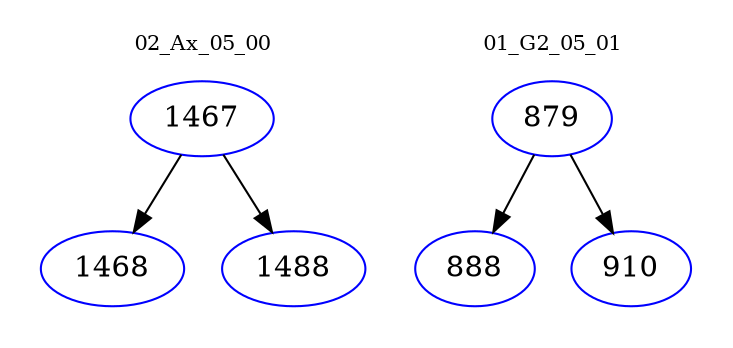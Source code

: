 digraph{
subgraph cluster_0 {
color = white
label = "02_Ax_05_00";
fontsize=10;
T0_1467 [label="1467", color="blue"]
T0_1467 -> T0_1468 [color="black"]
T0_1468 [label="1468", color="blue"]
T0_1467 -> T0_1488 [color="black"]
T0_1488 [label="1488", color="blue"]
}
subgraph cluster_1 {
color = white
label = "01_G2_05_01";
fontsize=10;
T1_879 [label="879", color="blue"]
T1_879 -> T1_888 [color="black"]
T1_888 [label="888", color="blue"]
T1_879 -> T1_910 [color="black"]
T1_910 [label="910", color="blue"]
}
}

